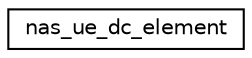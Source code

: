 digraph "Graphical Class Hierarchy"
{
 // LATEX_PDF_SIZE
  edge [fontname="Helvetica",fontsize="10",labelfontname="Helvetica",labelfontsize="10"];
  node [fontname="Helvetica",fontsize="10",shape=record];
  rankdir="LR";
  Node0 [label="nas_ue_dc_element",height=0.2,width=0.4,color="black", fillcolor="white", style="filled",URL="$structnas__ue__dc__element.html",tooltip=" "];
}
